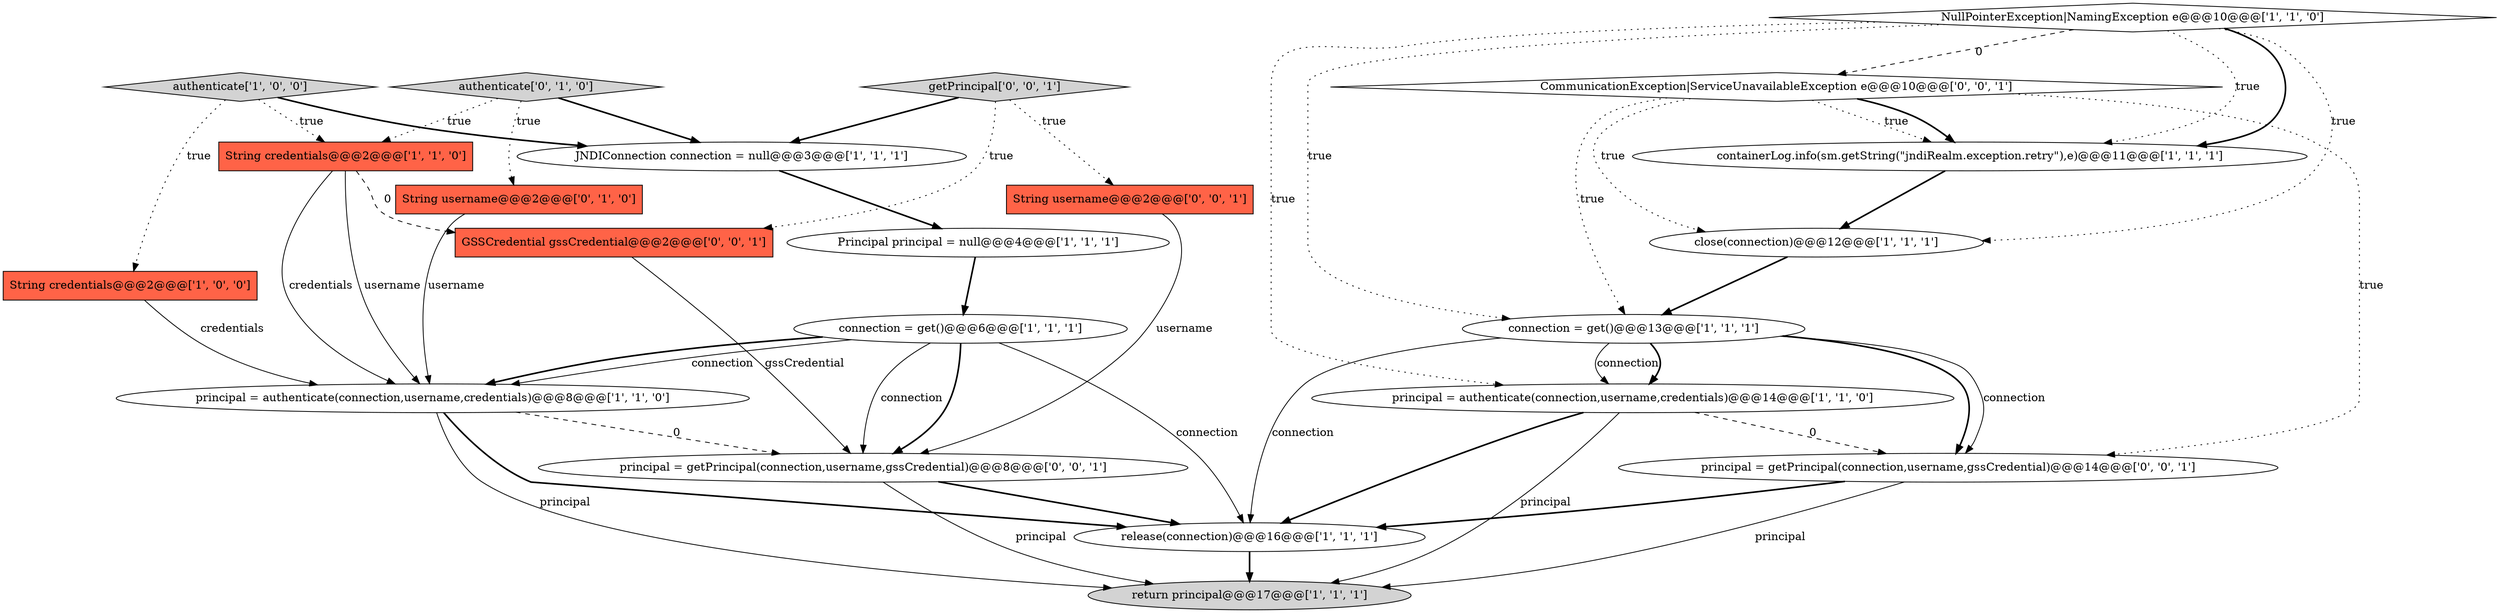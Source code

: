 digraph {
14 [style = filled, label = "authenticate['0', '1', '0']", fillcolor = lightgray, shape = diamond image = "AAA0AAABBB2BBB"];
18 [style = filled, label = "principal = getPrincipal(connection,username,gssCredential)@@@8@@@['0', '0', '1']", fillcolor = white, shape = ellipse image = "AAA0AAABBB3BBB"];
0 [style = filled, label = "connection = get()@@@6@@@['1', '1', '1']", fillcolor = white, shape = ellipse image = "AAA0AAABBB1BBB"];
11 [style = filled, label = "principal = authenticate(connection,username,credentials)@@@8@@@['1', '1', '0']", fillcolor = white, shape = ellipse image = "AAA0AAABBB1BBB"];
2 [style = filled, label = "containerLog.info(sm.getString(\"jndiRealm.exception.retry\"),e)@@@11@@@['1', '1', '1']", fillcolor = white, shape = ellipse image = "AAA0AAABBB1BBB"];
21 [style = filled, label = "getPrincipal['0', '0', '1']", fillcolor = lightgray, shape = diamond image = "AAA0AAABBB3BBB"];
20 [style = filled, label = "GSSCredential gssCredential@@@2@@@['0', '0', '1']", fillcolor = tomato, shape = box image = "AAA0AAABBB3BBB"];
6 [style = filled, label = "authenticate['1', '0', '0']", fillcolor = lightgray, shape = diamond image = "AAA0AAABBB1BBB"];
12 [style = filled, label = "close(connection)@@@12@@@['1', '1', '1']", fillcolor = white, shape = ellipse image = "AAA0AAABBB1BBB"];
16 [style = filled, label = "CommunicationException|ServiceUnavailableException e@@@10@@@['0', '0', '1']", fillcolor = white, shape = diamond image = "AAA0AAABBB3BBB"];
17 [style = filled, label = "String username@@@2@@@['0', '0', '1']", fillcolor = tomato, shape = box image = "AAA0AAABBB3BBB"];
13 [style = filled, label = "String credentials@@@2@@@['1', '1', '0']", fillcolor = tomato, shape = box image = "AAA0AAABBB1BBB"];
8 [style = filled, label = "JNDIConnection connection = null@@@3@@@['1', '1', '1']", fillcolor = white, shape = ellipse image = "AAA0AAABBB1BBB"];
4 [style = filled, label = "Principal principal = null@@@4@@@['1', '1', '1']", fillcolor = white, shape = ellipse image = "AAA0AAABBB1BBB"];
7 [style = filled, label = "return principal@@@17@@@['1', '1', '1']", fillcolor = lightgray, shape = ellipse image = "AAA0AAABBB1BBB"];
10 [style = filled, label = "connection = get()@@@13@@@['1', '1', '1']", fillcolor = white, shape = ellipse image = "AAA0AAABBB1BBB"];
1 [style = filled, label = "release(connection)@@@16@@@['1', '1', '1']", fillcolor = white, shape = ellipse image = "AAA0AAABBB1BBB"];
9 [style = filled, label = "NullPointerException|NamingException e@@@10@@@['1', '1', '0']", fillcolor = white, shape = diamond image = "AAA0AAABBB1BBB"];
19 [style = filled, label = "principal = getPrincipal(connection,username,gssCredential)@@@14@@@['0', '0', '1']", fillcolor = white, shape = ellipse image = "AAA0AAABBB3BBB"];
3 [style = filled, label = "String credentials@@@2@@@['1', '0', '0']", fillcolor = tomato, shape = box image = "AAA0AAABBB1BBB"];
15 [style = filled, label = "String username@@@2@@@['0', '1', '0']", fillcolor = tomato, shape = box image = "AAA0AAABBB2BBB"];
5 [style = filled, label = "principal = authenticate(connection,username,credentials)@@@14@@@['1', '1', '0']", fillcolor = white, shape = ellipse image = "AAA0AAABBB1BBB"];
5->7 [style = solid, label="principal"];
16->19 [style = dotted, label="true"];
9->12 [style = dotted, label="true"];
9->16 [style = dashed, label="0"];
16->12 [style = dotted, label="true"];
16->2 [style = dotted, label="true"];
21->20 [style = dotted, label="true"];
11->1 [style = bold, label=""];
9->2 [style = bold, label=""];
13->20 [style = dashed, label="0"];
0->18 [style = solid, label="connection"];
10->19 [style = bold, label=""];
6->13 [style = dotted, label="true"];
10->5 [style = solid, label="connection"];
21->8 [style = bold, label=""];
0->11 [style = bold, label=""];
0->1 [style = solid, label="connection"];
21->17 [style = dotted, label="true"];
11->7 [style = solid, label="principal"];
17->18 [style = solid, label="username"];
16->2 [style = bold, label=""];
15->11 [style = solid, label="username"];
1->7 [style = bold, label=""];
16->10 [style = dotted, label="true"];
3->11 [style = solid, label="credentials"];
10->19 [style = solid, label="connection"];
2->12 [style = bold, label=""];
14->13 [style = dotted, label="true"];
4->0 [style = bold, label=""];
5->1 [style = bold, label=""];
19->1 [style = bold, label=""];
14->15 [style = dotted, label="true"];
12->10 [style = bold, label=""];
10->5 [style = bold, label=""];
18->1 [style = bold, label=""];
13->11 [style = solid, label="username"];
20->18 [style = solid, label="gssCredential"];
11->18 [style = dashed, label="0"];
9->2 [style = dotted, label="true"];
6->8 [style = bold, label=""];
18->7 [style = solid, label="principal"];
0->18 [style = bold, label=""];
13->11 [style = solid, label="credentials"];
14->8 [style = bold, label=""];
8->4 [style = bold, label=""];
6->3 [style = dotted, label="true"];
10->1 [style = solid, label="connection"];
9->10 [style = dotted, label="true"];
5->19 [style = dashed, label="0"];
0->11 [style = solid, label="connection"];
19->7 [style = solid, label="principal"];
9->5 [style = dotted, label="true"];
}
